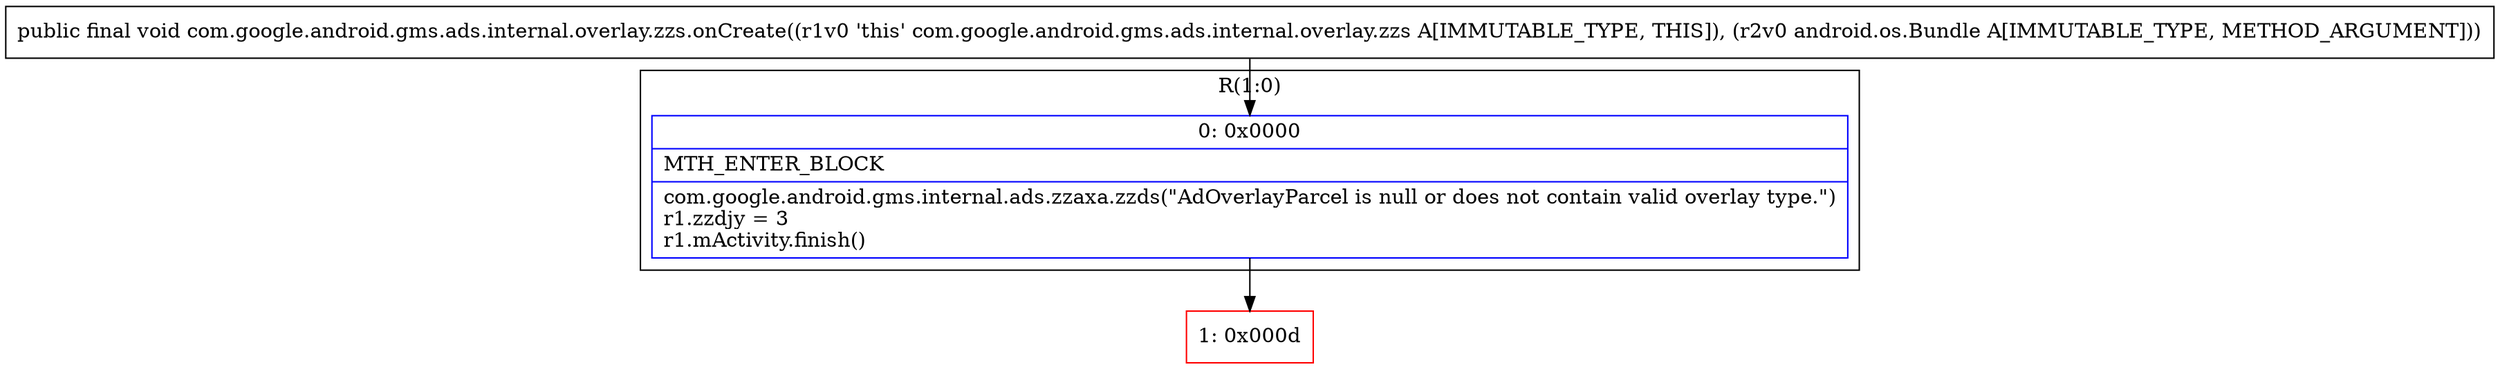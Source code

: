 digraph "CFG forcom.google.android.gms.ads.internal.overlay.zzs.onCreate(Landroid\/os\/Bundle;)V" {
subgraph cluster_Region_934787337 {
label = "R(1:0)";
node [shape=record,color=blue];
Node_0 [shape=record,label="{0\:\ 0x0000|MTH_ENTER_BLOCK\l|com.google.android.gms.internal.ads.zzaxa.zzds(\"AdOverlayParcel is null or does not contain valid overlay type.\")\lr1.zzdjy = 3\lr1.mActivity.finish()\l}"];
}
Node_1 [shape=record,color=red,label="{1\:\ 0x000d}"];
MethodNode[shape=record,label="{public final void com.google.android.gms.ads.internal.overlay.zzs.onCreate((r1v0 'this' com.google.android.gms.ads.internal.overlay.zzs A[IMMUTABLE_TYPE, THIS]), (r2v0 android.os.Bundle A[IMMUTABLE_TYPE, METHOD_ARGUMENT])) }"];
MethodNode -> Node_0;
Node_0 -> Node_1;
}

